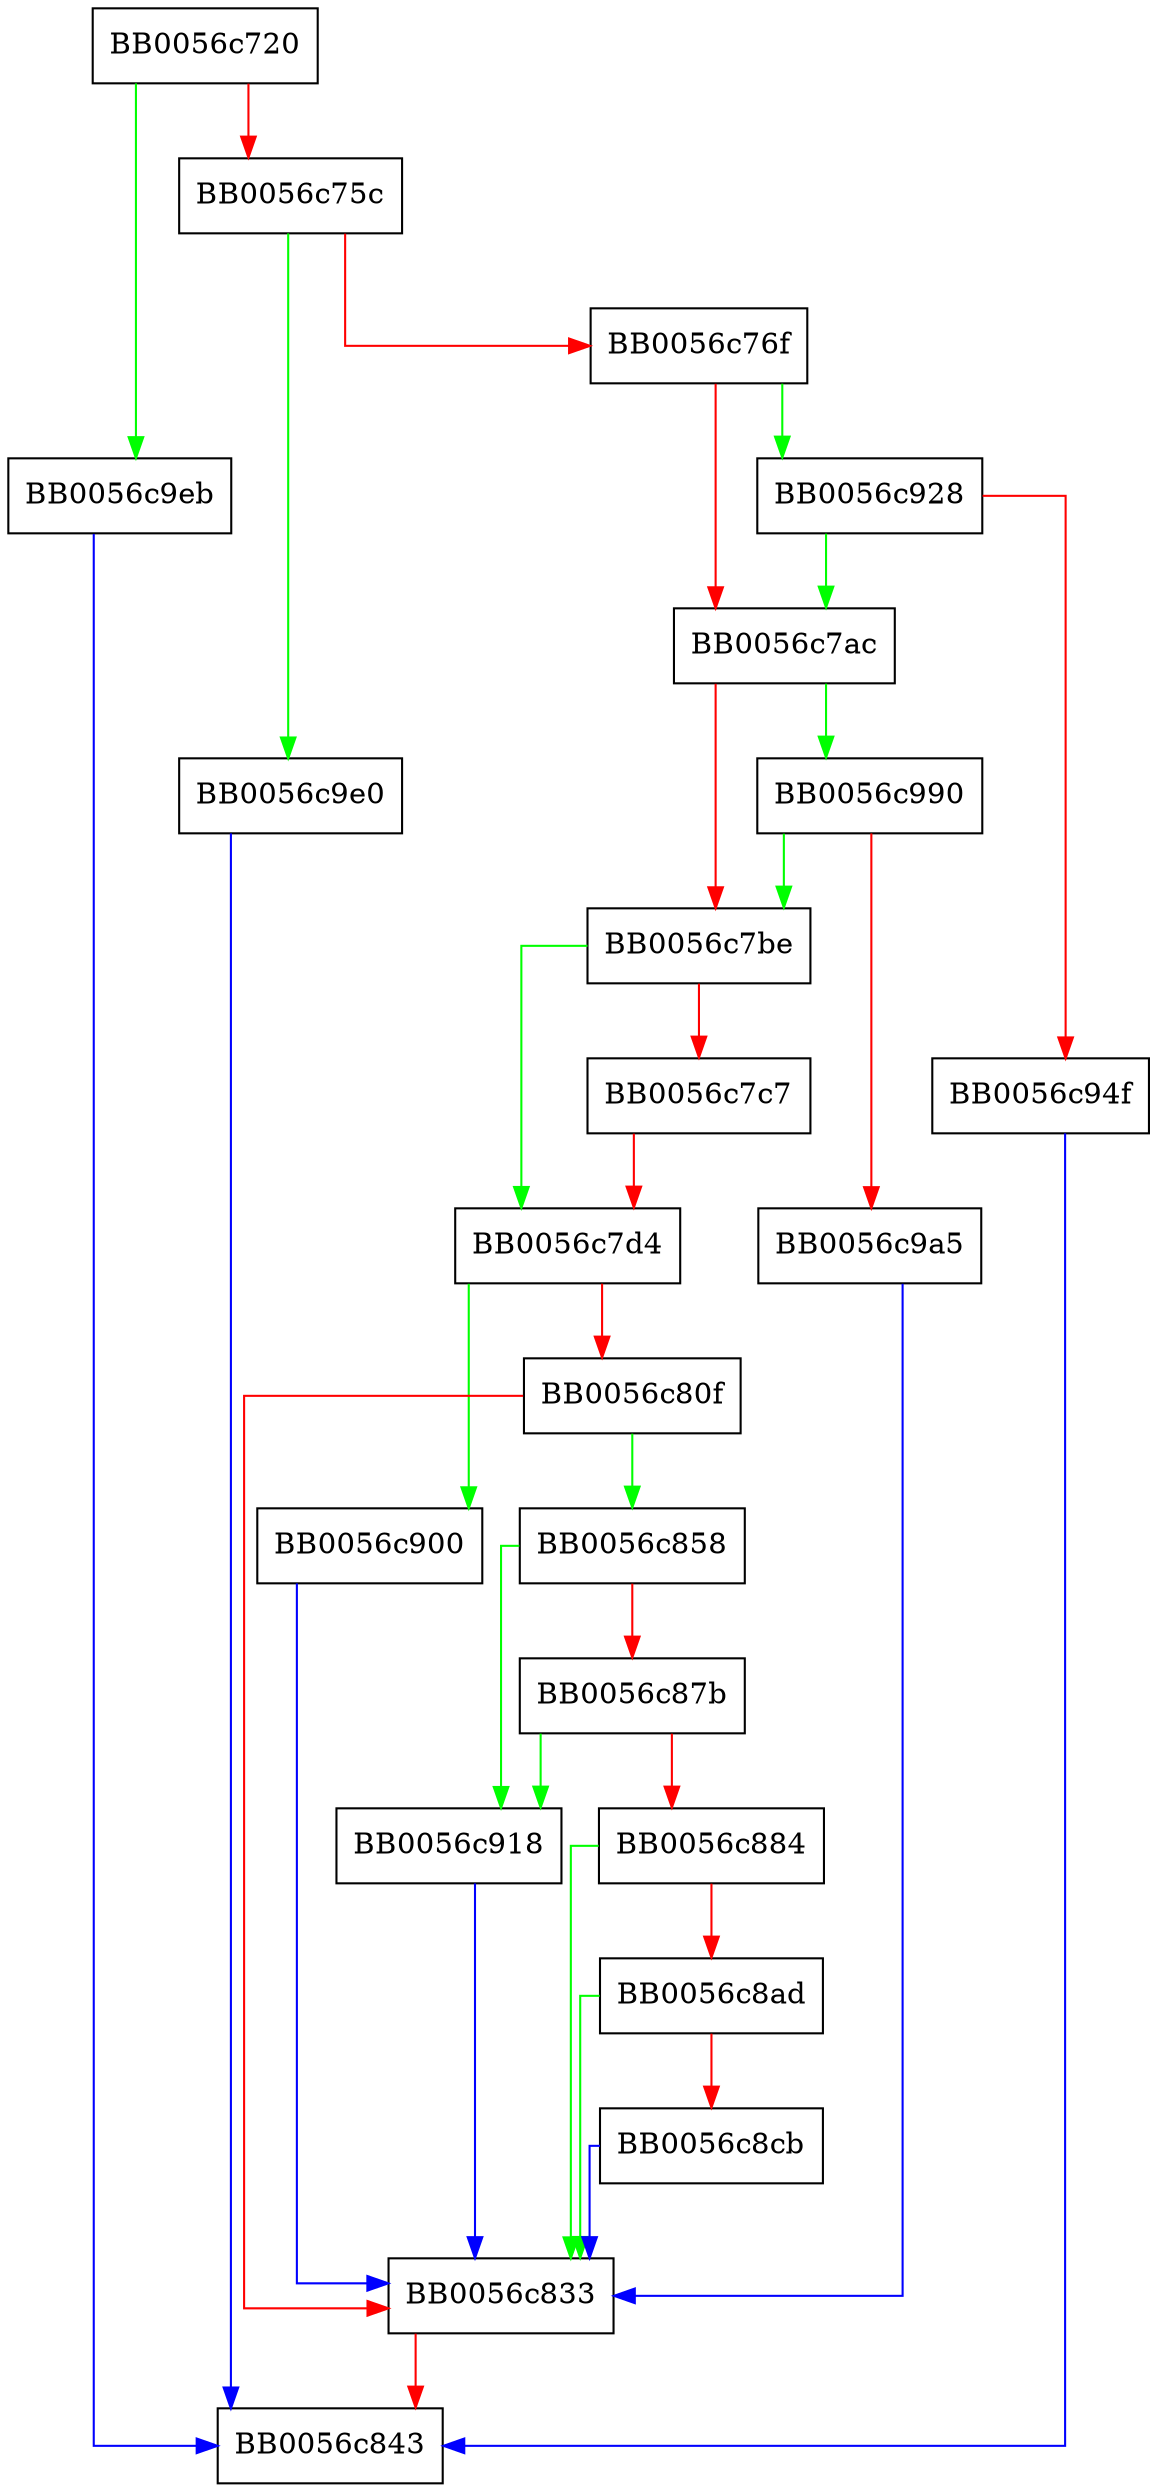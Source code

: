 digraph CMS_SignerInfo_verify {
  node [shape="box"];
  graph [splines=ortho];
  BB0056c720 -> BB0056c9eb [color="green"];
  BB0056c720 -> BB0056c75c [color="red"];
  BB0056c75c -> BB0056c9e0 [color="green"];
  BB0056c75c -> BB0056c76f [color="red"];
  BB0056c76f -> BB0056c928 [color="green"];
  BB0056c76f -> BB0056c7ac [color="red"];
  BB0056c7ac -> BB0056c990 [color="green"];
  BB0056c7ac -> BB0056c7be [color="red"];
  BB0056c7be -> BB0056c7d4 [color="green"];
  BB0056c7be -> BB0056c7c7 [color="red"];
  BB0056c7c7 -> BB0056c7d4 [color="red"];
  BB0056c7d4 -> BB0056c900 [color="green"];
  BB0056c7d4 -> BB0056c80f [color="red"];
  BB0056c80f -> BB0056c858 [color="green"];
  BB0056c80f -> BB0056c833 [color="red"];
  BB0056c833 -> BB0056c843 [color="red"];
  BB0056c858 -> BB0056c918 [color="green"];
  BB0056c858 -> BB0056c87b [color="red"];
  BB0056c87b -> BB0056c918 [color="green"];
  BB0056c87b -> BB0056c884 [color="red"];
  BB0056c884 -> BB0056c833 [color="green"];
  BB0056c884 -> BB0056c8ad [color="red"];
  BB0056c8ad -> BB0056c833 [color="green"];
  BB0056c8ad -> BB0056c8cb [color="red"];
  BB0056c8cb -> BB0056c833 [color="blue"];
  BB0056c900 -> BB0056c833 [color="blue"];
  BB0056c918 -> BB0056c833 [color="blue"];
  BB0056c928 -> BB0056c7ac [color="green"];
  BB0056c928 -> BB0056c94f [color="red"];
  BB0056c94f -> BB0056c843 [color="blue"];
  BB0056c990 -> BB0056c7be [color="green"];
  BB0056c990 -> BB0056c9a5 [color="red"];
  BB0056c9a5 -> BB0056c833 [color="blue"];
  BB0056c9e0 -> BB0056c843 [color="blue"];
  BB0056c9eb -> BB0056c843 [color="blue"];
}